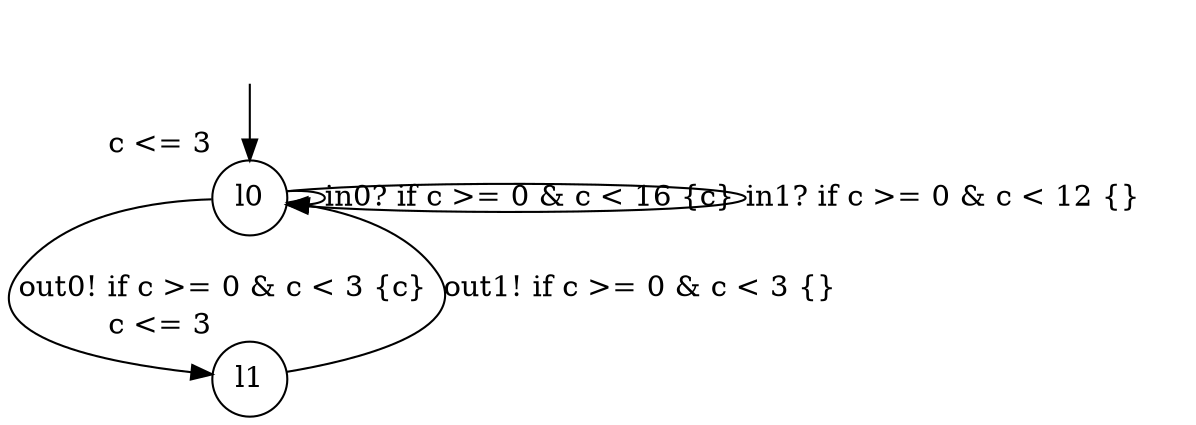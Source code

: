 digraph g {
__start0 [label="" shape="none"];
l0 [shape="circle" margin=0 label="l0", xlabel="c <= 3"];
l1 [shape="circle" margin=0 label="l1", xlabel="c <= 3"];
l0 -> l0 [label="in0? if c >= 0 & c < 16 {c} "];
l0 -> l0 [label="in1? if c >= 0 & c < 12 {} "];
l0 -> l1 [label="out0! if c >= 0 & c < 3 {c} "];
l1 -> l0 [label="out1! if c >= 0 & c < 3 {} "];
__start0 -> l0;
}
